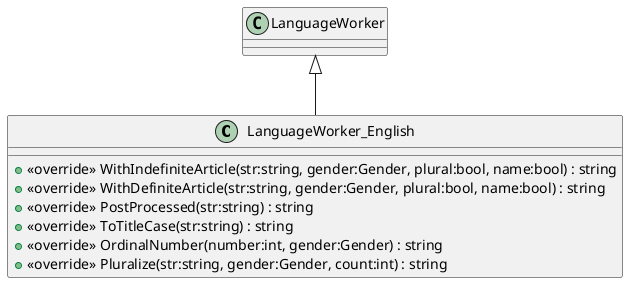 @startuml
class LanguageWorker_English {
    + <<override>> WithIndefiniteArticle(str:string, gender:Gender, plural:bool, name:bool) : string
    + <<override>> WithDefiniteArticle(str:string, gender:Gender, plural:bool, name:bool) : string
    + <<override>> PostProcessed(str:string) : string
    + <<override>> ToTitleCase(str:string) : string
    + <<override>> OrdinalNumber(number:int, gender:Gender) : string
    + <<override>> Pluralize(str:string, gender:Gender, count:int) : string
}
LanguageWorker <|-- LanguageWorker_English
@enduml
